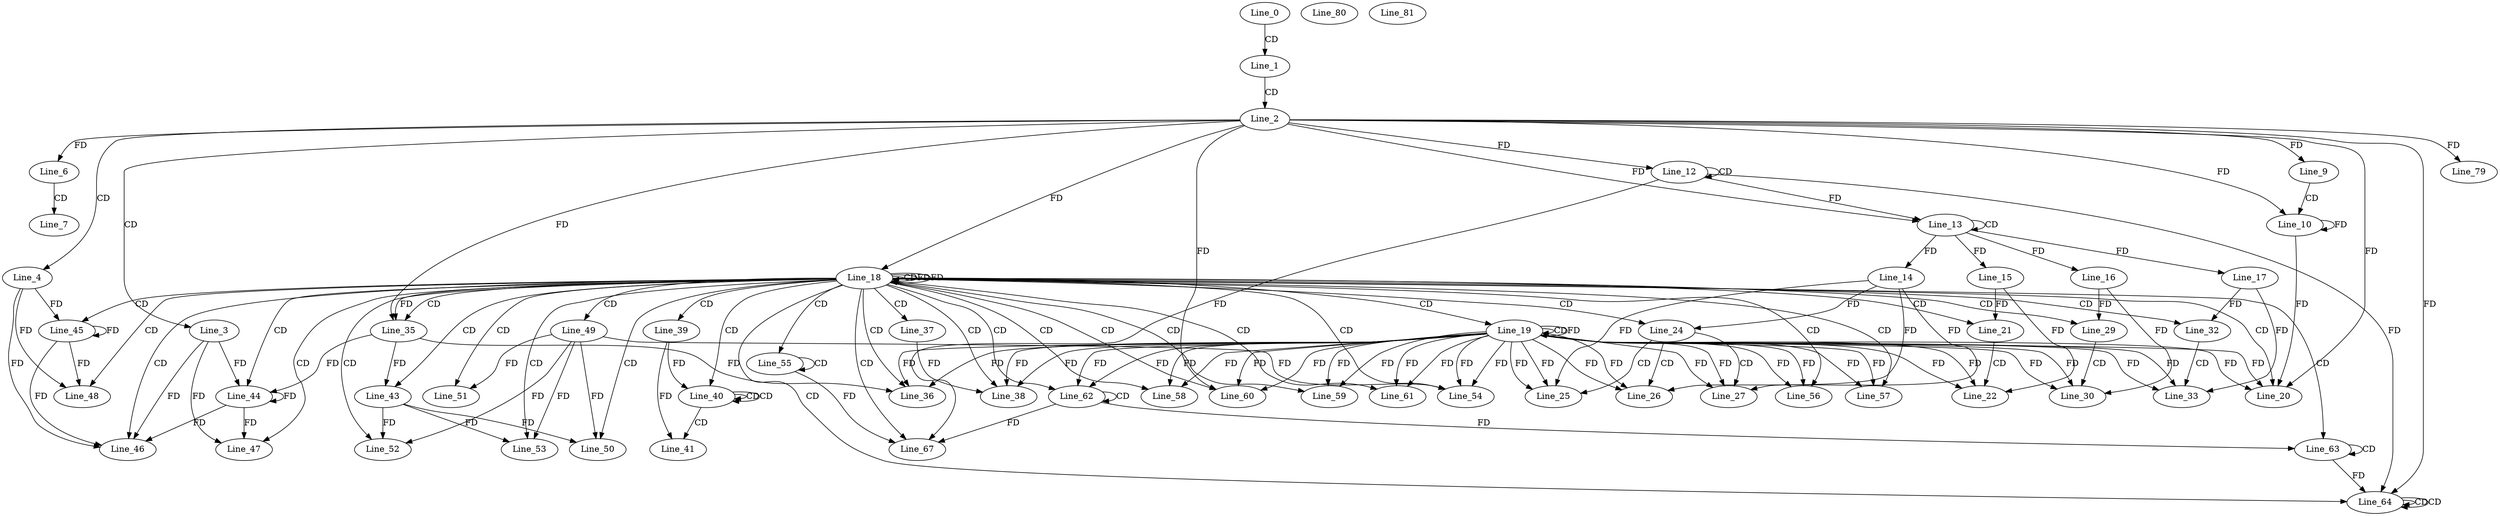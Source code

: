 digraph G {
  Line_0;
  Line_1;
  Line_2;
  Line_3;
  Line_4;
  Line_6;
  Line_6;
  Line_7;
  Line_9;
  Line_10;
  Line_10;
  Line_12;
  Line_12;
  Line_13;
  Line_13;
  Line_14;
  Line_14;
  Line_15;
  Line_15;
  Line_16;
  Line_16;
  Line_17;
  Line_17;
  Line_18;
  Line_18;
  Line_18;
  Line_18;
  Line_19;
  Line_19;
  Line_20;
  Line_21;
  Line_15;
  Line_22;
  Line_22;
  Line_22;
  Line_24;
  Line_14;
  Line_25;
  Line_25;
  Line_26;
  Line_26;
  Line_27;
  Line_27;
  Line_29;
  Line_16;
  Line_30;
  Line_30;
  Line_30;
  Line_32;
  Line_17;
  Line_33;
  Line_33;
  Line_33;
  Line_35;
  Line_35;
  Line_36;
  Line_36;
  Line_37;
  Line_38;
  Line_39;
  Line_40;
  Line_40;
  Line_40;
  Line_41;
  Line_43;
  Line_43;
  Line_44;
  Line_44;
  Line_45;
  Line_46;
  Line_47;
  Line_48;
  Line_49;
  Line_50;
  Line_50;
  Line_51;
  Line_52;
  Line_52;
  Line_53;
  Line_53;
  Line_54;
  Line_55;
  Line_55;
  Line_56;
  Line_57;
  Line_58;
  Line_59;
  Line_60;
  Line_61;
  Line_62;
  Line_62;
  Line_63;
  Line_63;
  Line_64;
  Line_64;
  Line_64;
  Line_67;
  Line_79;
  Line_80;
  Line_81;
  Line_0 -> Line_1 [ label="CD" ];
  Line_1 -> Line_2 [ label="CD" ];
  Line_2 -> Line_3 [ label="CD" ];
  Line_2 -> Line_4 [ label="CD" ];
  Line_2 -> Line_6 [ label="FD" ];
  Line_6 -> Line_7 [ label="CD" ];
  Line_2 -> Line_9 [ label="FD" ];
  Line_9 -> Line_10 [ label="CD" ];
  Line_2 -> Line_10 [ label="FD" ];
  Line_10 -> Line_10 [ label="FD" ];
  Line_12 -> Line_12 [ label="CD" ];
  Line_2 -> Line_12 [ label="FD" ];
  Line_13 -> Line_13 [ label="CD" ];
  Line_2 -> Line_13 [ label="FD" ];
  Line_12 -> Line_13 [ label="FD" ];
  Line_13 -> Line_14 [ label="FD" ];
  Line_13 -> Line_15 [ label="FD" ];
  Line_13 -> Line_16 [ label="FD" ];
  Line_13 -> Line_17 [ label="FD" ];
  Line_18 -> Line_18 [ label="CD" ];
  Line_2 -> Line_18 [ label="FD" ];
  Line_18 -> Line_18 [ label="FD" ];
  Line_18 -> Line_19 [ label="CD" ];
  Line_19 -> Line_19 [ label="CD" ];
  Line_19 -> Line_19 [ label="FD" ];
  Line_18 -> Line_20 [ label="CD" ];
  Line_19 -> Line_20 [ label="FD" ];
  Line_19 -> Line_20 [ label="FD" ];
  Line_2 -> Line_20 [ label="FD" ];
  Line_10 -> Line_20 [ label="FD" ];
  Line_18 -> Line_21 [ label="CD" ];
  Line_15 -> Line_21 [ label="FD" ];
  Line_21 -> Line_22 [ label="CD" ];
  Line_19 -> Line_22 [ label="FD" ];
  Line_19 -> Line_22 [ label="FD" ];
  Line_15 -> Line_22 [ label="FD" ];
  Line_18 -> Line_24 [ label="CD" ];
  Line_14 -> Line_24 [ label="FD" ];
  Line_24 -> Line_25 [ label="CD" ];
  Line_19 -> Line_25 [ label="FD" ];
  Line_19 -> Line_25 [ label="FD" ];
  Line_14 -> Line_25 [ label="FD" ];
  Line_24 -> Line_26 [ label="CD" ];
  Line_19 -> Line_26 [ label="FD" ];
  Line_19 -> Line_26 [ label="FD" ];
  Line_14 -> Line_26 [ label="FD" ];
  Line_24 -> Line_27 [ label="CD" ];
  Line_19 -> Line_27 [ label="FD" ];
  Line_19 -> Line_27 [ label="FD" ];
  Line_14 -> Line_27 [ label="FD" ];
  Line_18 -> Line_29 [ label="CD" ];
  Line_16 -> Line_29 [ label="FD" ];
  Line_29 -> Line_30 [ label="CD" ];
  Line_19 -> Line_30 [ label="FD" ];
  Line_19 -> Line_30 [ label="FD" ];
  Line_16 -> Line_30 [ label="FD" ];
  Line_18 -> Line_32 [ label="CD" ];
  Line_17 -> Line_32 [ label="FD" ];
  Line_32 -> Line_33 [ label="CD" ];
  Line_19 -> Line_33 [ label="FD" ];
  Line_19 -> Line_33 [ label="FD" ];
  Line_17 -> Line_33 [ label="FD" ];
  Line_18 -> Line_35 [ label="CD" ];
  Line_2 -> Line_35 [ label="FD" ];
  Line_18 -> Line_35 [ label="FD" ];
  Line_18 -> Line_36 [ label="CD" ];
  Line_19 -> Line_36 [ label="FD" ];
  Line_19 -> Line_36 [ label="FD" ];
  Line_35 -> Line_36 [ label="FD" ];
  Line_18 -> Line_37 [ label="CD" ];
  Line_18 -> Line_38 [ label="CD" ];
  Line_19 -> Line_38 [ label="FD" ];
  Line_19 -> Line_38 [ label="FD" ];
  Line_37 -> Line_38 [ label="FD" ];
  Line_18 -> Line_39 [ label="CD" ];
  Line_18 -> Line_40 [ label="CD" ];
  Line_40 -> Line_40 [ label="CD" ];
  Line_40 -> Line_40 [ label="CD" ];
  Line_39 -> Line_40 [ label="FD" ];
  Line_40 -> Line_41 [ label="CD" ];
  Line_39 -> Line_41 [ label="FD" ];
  Line_18 -> Line_43 [ label="CD" ];
  Line_35 -> Line_43 [ label="FD" ];
  Line_18 -> Line_44 [ label="CD" ];
  Line_44 -> Line_44 [ label="FD" ];
  Line_3 -> Line_44 [ label="FD" ];
  Line_35 -> Line_44 [ label="FD" ];
  Line_18 -> Line_45 [ label="CD" ];
  Line_45 -> Line_45 [ label="FD" ];
  Line_4 -> Line_45 [ label="FD" ];
  Line_18 -> Line_46 [ label="CD" ];
  Line_44 -> Line_46 [ label="FD" ];
  Line_3 -> Line_46 [ label="FD" ];
  Line_45 -> Line_46 [ label="FD" ];
  Line_4 -> Line_46 [ label="FD" ];
  Line_18 -> Line_47 [ label="CD" ];
  Line_44 -> Line_47 [ label="FD" ];
  Line_3 -> Line_47 [ label="FD" ];
  Line_18 -> Line_48 [ label="CD" ];
  Line_45 -> Line_48 [ label="FD" ];
  Line_4 -> Line_48 [ label="FD" ];
  Line_18 -> Line_49 [ label="CD" ];
  Line_18 -> Line_50 [ label="CD" ];
  Line_49 -> Line_50 [ label="FD" ];
  Line_43 -> Line_50 [ label="FD" ];
  Line_18 -> Line_51 [ label="CD" ];
  Line_49 -> Line_51 [ label="FD" ];
  Line_18 -> Line_52 [ label="CD" ];
  Line_49 -> Line_52 [ label="FD" ];
  Line_43 -> Line_52 [ label="FD" ];
  Line_18 -> Line_53 [ label="CD" ];
  Line_49 -> Line_53 [ label="FD" ];
  Line_43 -> Line_53 [ label="FD" ];
  Line_18 -> Line_54 [ label="CD" ];
  Line_19 -> Line_54 [ label="FD" ];
  Line_19 -> Line_54 [ label="FD" ];
  Line_49 -> Line_54 [ label="FD" ];
  Line_18 -> Line_55 [ label="CD" ];
  Line_55 -> Line_55 [ label="CD" ];
  Line_18 -> Line_56 [ label="CD" ];
  Line_19 -> Line_56 [ label="FD" ];
  Line_19 -> Line_56 [ label="FD" ];
  Line_18 -> Line_57 [ label="CD" ];
  Line_19 -> Line_57 [ label="FD" ];
  Line_19 -> Line_57 [ label="FD" ];
  Line_18 -> Line_58 [ label="CD" ];
  Line_19 -> Line_58 [ label="FD" ];
  Line_19 -> Line_58 [ label="FD" ];
  Line_18 -> Line_59 [ label="CD" ];
  Line_19 -> Line_59 [ label="FD" ];
  Line_19 -> Line_59 [ label="FD" ];
  Line_18 -> Line_60 [ label="CD" ];
  Line_19 -> Line_60 [ label="FD" ];
  Line_19 -> Line_60 [ label="FD" ];
  Line_2 -> Line_60 [ label="FD" ];
  Line_18 -> Line_61 [ label="CD" ];
  Line_19 -> Line_61 [ label="FD" ];
  Line_19 -> Line_61 [ label="FD" ];
  Line_18 -> Line_62 [ label="CD" ];
  Line_62 -> Line_62 [ label="CD" ];
  Line_19 -> Line_62 [ label="FD" ];
  Line_19 -> Line_62 [ label="FD" ];
  Line_18 -> Line_63 [ label="CD" ];
  Line_63 -> Line_63 [ label="CD" ];
  Line_62 -> Line_63 [ label="FD" ];
  Line_18 -> Line_64 [ label="CD" ];
  Line_64 -> Line_64 [ label="CD" ];
  Line_64 -> Line_64 [ label="CD" ];
  Line_2 -> Line_64 [ label="FD" ];
  Line_12 -> Line_64 [ label="FD" ];
  Line_63 -> Line_64 [ label="FD" ];
  Line_18 -> Line_67 [ label="CD" ];
  Line_55 -> Line_67 [ label="FD" ];
  Line_62 -> Line_67 [ label="FD" ];
  Line_12 -> Line_67 [ label="FD" ];
  Line_2 -> Line_79 [ label="FD" ];
  Line_18 -> Line_18 [ label="FD" ];
}
